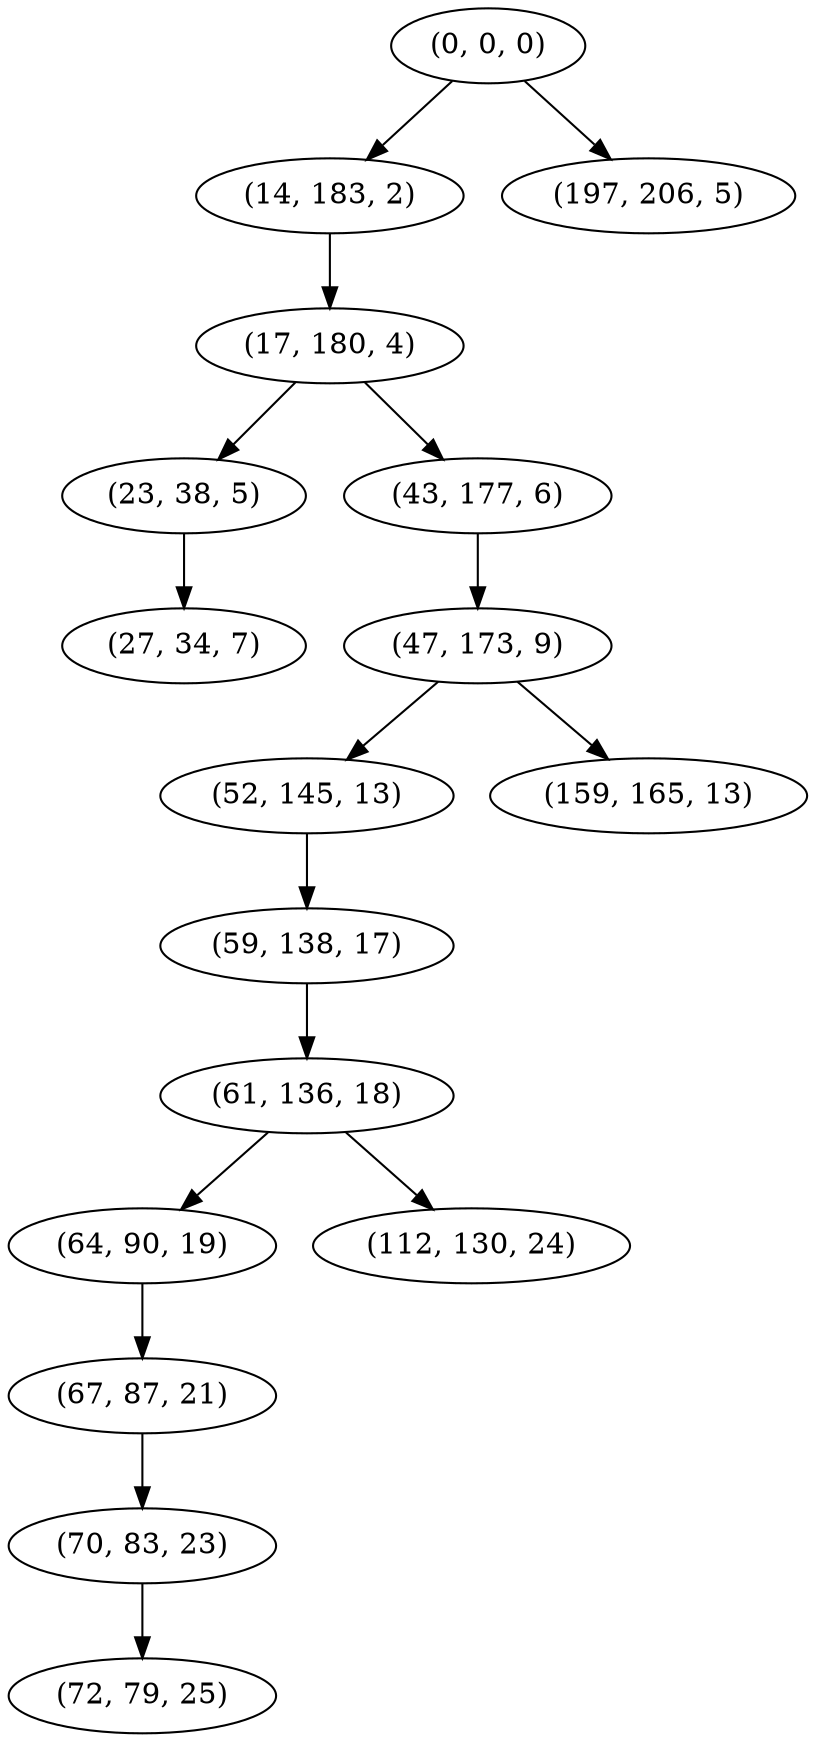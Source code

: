 digraph tree {
    "(0, 0, 0)";
    "(14, 183, 2)";
    "(17, 180, 4)";
    "(23, 38, 5)";
    "(27, 34, 7)";
    "(43, 177, 6)";
    "(47, 173, 9)";
    "(52, 145, 13)";
    "(59, 138, 17)";
    "(61, 136, 18)";
    "(64, 90, 19)";
    "(67, 87, 21)";
    "(70, 83, 23)";
    "(72, 79, 25)";
    "(112, 130, 24)";
    "(159, 165, 13)";
    "(197, 206, 5)";
    "(0, 0, 0)" -> "(14, 183, 2)";
    "(0, 0, 0)" -> "(197, 206, 5)";
    "(14, 183, 2)" -> "(17, 180, 4)";
    "(17, 180, 4)" -> "(23, 38, 5)";
    "(17, 180, 4)" -> "(43, 177, 6)";
    "(23, 38, 5)" -> "(27, 34, 7)";
    "(43, 177, 6)" -> "(47, 173, 9)";
    "(47, 173, 9)" -> "(52, 145, 13)";
    "(47, 173, 9)" -> "(159, 165, 13)";
    "(52, 145, 13)" -> "(59, 138, 17)";
    "(59, 138, 17)" -> "(61, 136, 18)";
    "(61, 136, 18)" -> "(64, 90, 19)";
    "(61, 136, 18)" -> "(112, 130, 24)";
    "(64, 90, 19)" -> "(67, 87, 21)";
    "(67, 87, 21)" -> "(70, 83, 23)";
    "(70, 83, 23)" -> "(72, 79, 25)";
}
